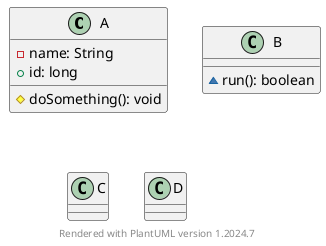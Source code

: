 @startuml
    'nothing hidden 
    class A {
        - name: String
        + id: long
        # doSomething(): void
    }
    class B {
        ~run(): boolean
    }
    class C
    class D
    
    footer Rendered with PlantUML version %version()
@enduml